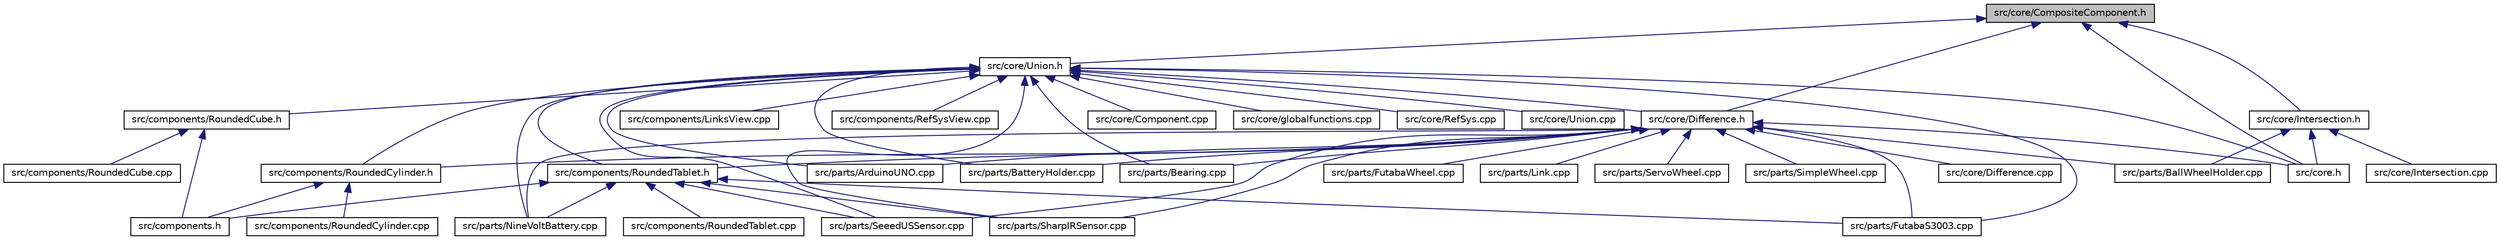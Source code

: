 digraph "src/core/CompositeComponent.h"
{
  edge [fontname="Helvetica",fontsize="10",labelfontname="Helvetica",labelfontsize="10"];
  node [fontname="Helvetica",fontsize="10",shape=record];
  Node1 [label="src/core/CompositeComponent.h",height=0.2,width=0.4,color="black", fillcolor="grey75", style="filled" fontcolor="black"];
  Node1 -> Node2 [dir="back",color="midnightblue",fontsize="10",style="solid",fontname="Helvetica"];
  Node2 [label="src/core/Union.h",height=0.2,width=0.4,color="black", fillcolor="white", style="filled",URL="$Union_8h.html"];
  Node2 -> Node3 [dir="back",color="midnightblue",fontsize="10",style="solid",fontname="Helvetica"];
  Node3 [label="src/components/LinksView.cpp",height=0.2,width=0.4,color="black", fillcolor="white", style="filled",URL="$LinksView_8cpp.html"];
  Node2 -> Node4 [dir="back",color="midnightblue",fontsize="10",style="solid",fontname="Helvetica"];
  Node4 [label="src/components/RefSysView.cpp",height=0.2,width=0.4,color="black", fillcolor="white", style="filled",URL="$RefSysView_8cpp.html"];
  Node2 -> Node5 [dir="back",color="midnightblue",fontsize="10",style="solid",fontname="Helvetica"];
  Node5 [label="src/components/RoundedCube.h",height=0.2,width=0.4,color="black", fillcolor="white", style="filled",URL="$RoundedCube_8h.html"];
  Node5 -> Node6 [dir="back",color="midnightblue",fontsize="10",style="solid",fontname="Helvetica"];
  Node6 [label="src/components/RoundedCube.cpp",height=0.2,width=0.4,color="black", fillcolor="white", style="filled",URL="$RoundedCube_8cpp.html"];
  Node5 -> Node7 [dir="back",color="midnightblue",fontsize="10",style="solid",fontname="Helvetica"];
  Node7 [label="src/components.h",height=0.2,width=0.4,color="black", fillcolor="white", style="filled",URL="$components_8h.html"];
  Node2 -> Node8 [dir="back",color="midnightblue",fontsize="10",style="solid",fontname="Helvetica"];
  Node8 [label="src/components/RoundedCylinder.h",height=0.2,width=0.4,color="black", fillcolor="white", style="filled",URL="$RoundedCylinder_8h.html"];
  Node8 -> Node9 [dir="back",color="midnightblue",fontsize="10",style="solid",fontname="Helvetica"];
  Node9 [label="src/components/RoundedCylinder.cpp",height=0.2,width=0.4,color="black", fillcolor="white", style="filled",URL="$RoundedCylinder_8cpp.html"];
  Node8 -> Node7 [dir="back",color="midnightblue",fontsize="10",style="solid",fontname="Helvetica"];
  Node2 -> Node10 [dir="back",color="midnightblue",fontsize="10",style="solid",fontname="Helvetica"];
  Node10 [label="src/components/RoundedTablet.h",height=0.2,width=0.4,color="black", fillcolor="white", style="filled",URL="$RoundedTablet_8h.html"];
  Node10 -> Node11 [dir="back",color="midnightblue",fontsize="10",style="solid",fontname="Helvetica"];
  Node11 [label="src/components/RoundedTablet.cpp",height=0.2,width=0.4,color="black", fillcolor="white", style="filled",URL="$RoundedTablet_8cpp.html"];
  Node10 -> Node7 [dir="back",color="midnightblue",fontsize="10",style="solid",fontname="Helvetica"];
  Node10 -> Node12 [dir="back",color="midnightblue",fontsize="10",style="solid",fontname="Helvetica"];
  Node12 [label="src/parts/FutabaS3003.cpp",height=0.2,width=0.4,color="black", fillcolor="white", style="filled",URL="$FutabaS3003_8cpp.html"];
  Node10 -> Node13 [dir="back",color="midnightblue",fontsize="10",style="solid",fontname="Helvetica"];
  Node13 [label="src/parts/NineVoltBattery.cpp",height=0.2,width=0.4,color="black", fillcolor="white", style="filled",URL="$NineVoltBattery_8cpp.html"];
  Node10 -> Node14 [dir="back",color="midnightblue",fontsize="10",style="solid",fontname="Helvetica"];
  Node14 [label="src/parts/SeeedUSSensor.cpp",height=0.2,width=0.4,color="black", fillcolor="white", style="filled",URL="$SeeedUSSensor_8cpp.html"];
  Node10 -> Node15 [dir="back",color="midnightblue",fontsize="10",style="solid",fontname="Helvetica"];
  Node15 [label="src/parts/SharpIRSensor.cpp",height=0.2,width=0.4,color="black", fillcolor="white", style="filled",URL="$SharpIRSensor_8cpp.html"];
  Node2 -> Node16 [dir="back",color="midnightblue",fontsize="10",style="solid",fontname="Helvetica"];
  Node16 [label="src/core/Component.cpp",height=0.2,width=0.4,color="black", fillcolor="white", style="filled",URL="$Component_8cpp.html"];
  Node2 -> Node17 [dir="back",color="midnightblue",fontsize="10",style="solid",fontname="Helvetica"];
  Node17 [label="src/core/Difference.h",height=0.2,width=0.4,color="black", fillcolor="white", style="filled",URL="$Difference_8h.html"];
  Node17 -> Node8 [dir="back",color="midnightblue",fontsize="10",style="solid",fontname="Helvetica"];
  Node17 -> Node10 [dir="back",color="midnightblue",fontsize="10",style="solid",fontname="Helvetica"];
  Node17 -> Node18 [dir="back",color="midnightblue",fontsize="10",style="solid",fontname="Helvetica"];
  Node18 [label="src/core/Difference.cpp",height=0.2,width=0.4,color="black", fillcolor="white", style="filled",URL="$Difference_8cpp.html"];
  Node17 -> Node19 [dir="back",color="midnightblue",fontsize="10",style="solid",fontname="Helvetica"];
  Node19 [label="src/core.h",height=0.2,width=0.4,color="black", fillcolor="white", style="filled",URL="$core_8h.html"];
  Node17 -> Node20 [dir="back",color="midnightblue",fontsize="10",style="solid",fontname="Helvetica"];
  Node20 [label="src/parts/ArduinoUNO.cpp",height=0.2,width=0.4,color="black", fillcolor="white", style="filled",URL="$ArduinoUNO_8cpp.html"];
  Node17 -> Node21 [dir="back",color="midnightblue",fontsize="10",style="solid",fontname="Helvetica"];
  Node21 [label="src/parts/BallWheelHolder.cpp",height=0.2,width=0.4,color="black", fillcolor="white", style="filled",URL="$BallWheelHolder_8cpp.html"];
  Node17 -> Node22 [dir="back",color="midnightblue",fontsize="10",style="solid",fontname="Helvetica"];
  Node22 [label="src/parts/BatteryHolder.cpp",height=0.2,width=0.4,color="black", fillcolor="white", style="filled",URL="$BatteryHolder_8cpp.html"];
  Node17 -> Node23 [dir="back",color="midnightblue",fontsize="10",style="solid",fontname="Helvetica"];
  Node23 [label="src/parts/Bearing.cpp",height=0.2,width=0.4,color="black", fillcolor="white", style="filled",URL="$Bearing_8cpp.html"];
  Node17 -> Node12 [dir="back",color="midnightblue",fontsize="10",style="solid",fontname="Helvetica"];
  Node17 -> Node24 [dir="back",color="midnightblue",fontsize="10",style="solid",fontname="Helvetica"];
  Node24 [label="src/parts/FutabaWheel.cpp",height=0.2,width=0.4,color="black", fillcolor="white", style="filled",URL="$FutabaWheel_8cpp.html"];
  Node17 -> Node25 [dir="back",color="midnightblue",fontsize="10",style="solid",fontname="Helvetica"];
  Node25 [label="src/parts/Link.cpp",height=0.2,width=0.4,color="black", fillcolor="white", style="filled",URL="$Link_8cpp.html"];
  Node17 -> Node13 [dir="back",color="midnightblue",fontsize="10",style="solid",fontname="Helvetica"];
  Node17 -> Node14 [dir="back",color="midnightblue",fontsize="10",style="solid",fontname="Helvetica"];
  Node17 -> Node26 [dir="back",color="midnightblue",fontsize="10",style="solid",fontname="Helvetica"];
  Node26 [label="src/parts/ServoWheel.cpp",height=0.2,width=0.4,color="black", fillcolor="white", style="filled",URL="$ServoWheel_8cpp.html"];
  Node17 -> Node15 [dir="back",color="midnightblue",fontsize="10",style="solid",fontname="Helvetica"];
  Node17 -> Node27 [dir="back",color="midnightblue",fontsize="10",style="solid",fontname="Helvetica"];
  Node27 [label="src/parts/SimpleWheel.cpp",height=0.2,width=0.4,color="black", fillcolor="white", style="filled",URL="$SimpleWheel_8cpp.html"];
  Node2 -> Node28 [dir="back",color="midnightblue",fontsize="10",style="solid",fontname="Helvetica"];
  Node28 [label="src/core/globalfunctions.cpp",height=0.2,width=0.4,color="black", fillcolor="white", style="filled",URL="$globalfunctions_8cpp.html"];
  Node2 -> Node29 [dir="back",color="midnightblue",fontsize="10",style="solid",fontname="Helvetica"];
  Node29 [label="src/core/RefSys.cpp",height=0.2,width=0.4,color="black", fillcolor="white", style="filled",URL="$RefSys_8cpp.html"];
  Node2 -> Node30 [dir="back",color="midnightblue",fontsize="10",style="solid",fontname="Helvetica"];
  Node30 [label="src/core/Union.cpp",height=0.2,width=0.4,color="black", fillcolor="white", style="filled",URL="$Union_8cpp.html"];
  Node2 -> Node19 [dir="back",color="midnightblue",fontsize="10",style="solid",fontname="Helvetica"];
  Node2 -> Node20 [dir="back",color="midnightblue",fontsize="10",style="solid",fontname="Helvetica"];
  Node2 -> Node22 [dir="back",color="midnightblue",fontsize="10",style="solid",fontname="Helvetica"];
  Node2 -> Node23 [dir="back",color="midnightblue",fontsize="10",style="solid",fontname="Helvetica"];
  Node2 -> Node12 [dir="back",color="midnightblue",fontsize="10",style="solid",fontname="Helvetica"];
  Node2 -> Node13 [dir="back",color="midnightblue",fontsize="10",style="solid",fontname="Helvetica"];
  Node2 -> Node14 [dir="back",color="midnightblue",fontsize="10",style="solid",fontname="Helvetica"];
  Node2 -> Node15 [dir="back",color="midnightblue",fontsize="10",style="solid",fontname="Helvetica"];
  Node1 -> Node17 [dir="back",color="midnightblue",fontsize="10",style="solid",fontname="Helvetica"];
  Node1 -> Node31 [dir="back",color="midnightblue",fontsize="10",style="solid",fontname="Helvetica"];
  Node31 [label="src/core/Intersection.h",height=0.2,width=0.4,color="black", fillcolor="white", style="filled",URL="$Intersection_8h.html"];
  Node31 -> Node32 [dir="back",color="midnightblue",fontsize="10",style="solid",fontname="Helvetica"];
  Node32 [label="src/core/Intersection.cpp",height=0.2,width=0.4,color="black", fillcolor="white", style="filled",URL="$Intersection_8cpp.html"];
  Node31 -> Node19 [dir="back",color="midnightblue",fontsize="10",style="solid",fontname="Helvetica"];
  Node31 -> Node21 [dir="back",color="midnightblue",fontsize="10",style="solid",fontname="Helvetica"];
  Node1 -> Node19 [dir="back",color="midnightblue",fontsize="10",style="solid",fontname="Helvetica"];
}
